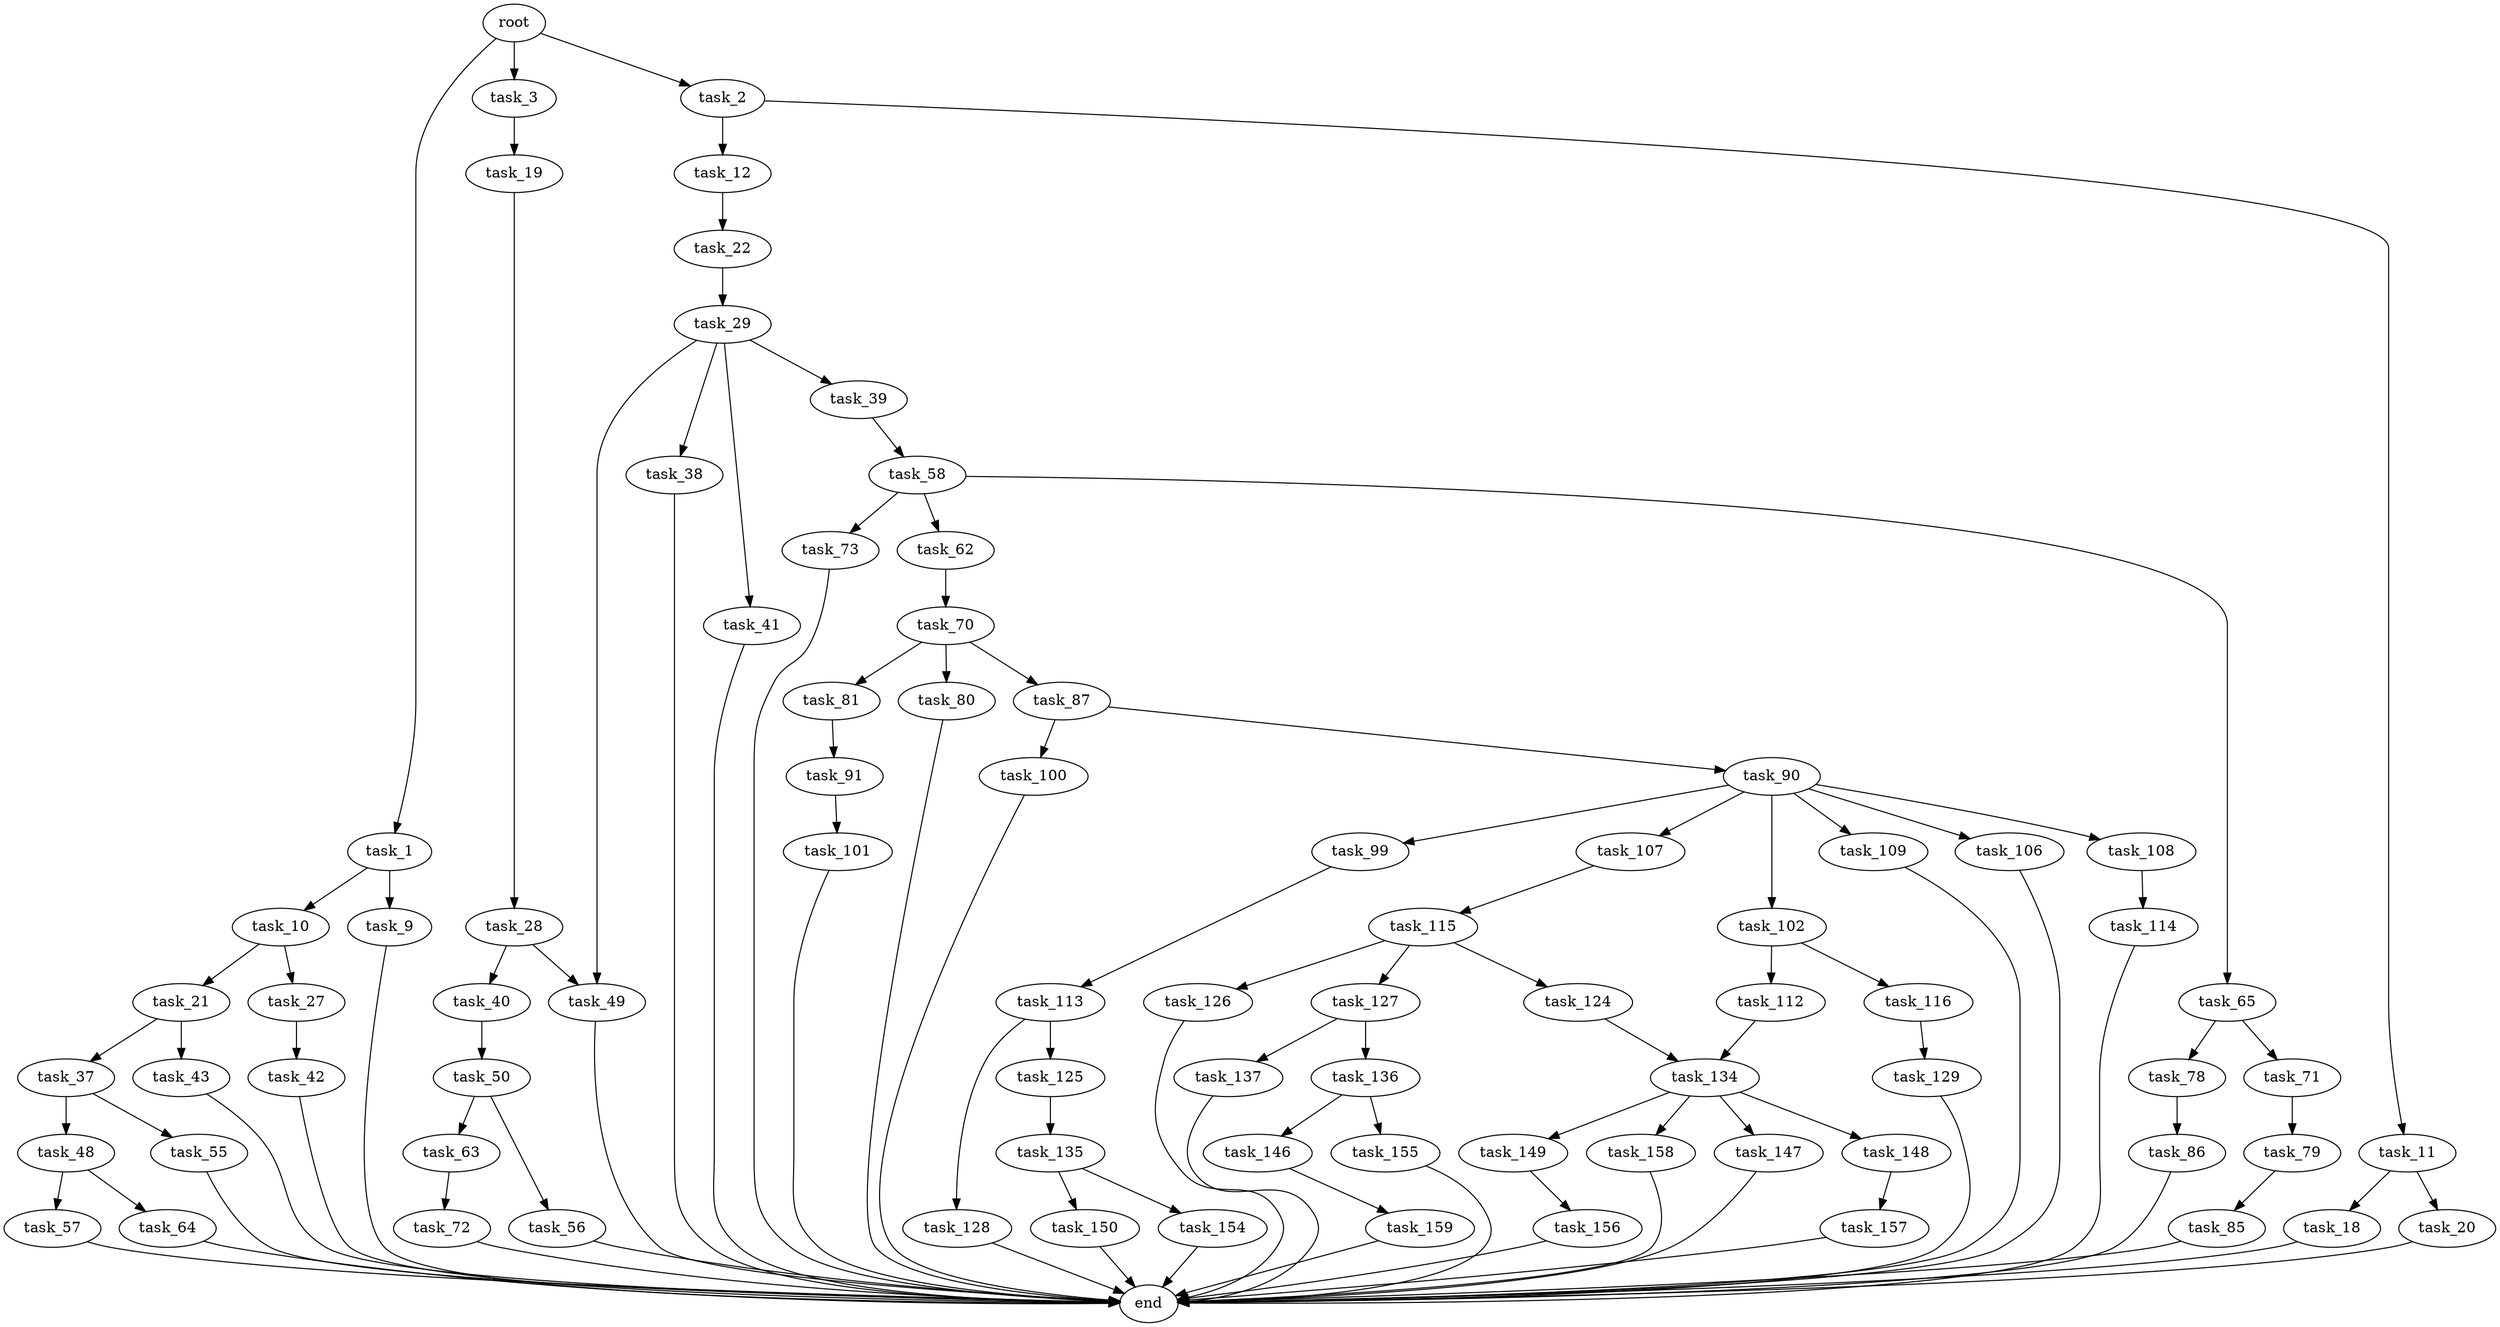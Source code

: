 digraph G {
  root [size="0.000000"];
  task_1 [size="134217728000.000000"];
  task_2 [size="231928233984.000000"];
  task_3 [size="806153833575.000000"];
  task_9 [size="1012803081336.000000"];
  task_10 [size="28991029248.000000"];
  task_11 [size="568729567692.000000"];
  task_12 [size="310769122640.000000"];
  task_19 [size="28991029248.000000"];
  end [size="0.000000"];
  task_21 [size="13381473375.000000"];
  task_27 [size="33354145710.000000"];
  task_18 [size="18666813447.000000"];
  task_20 [size="782757789696.000000"];
  task_22 [size="12874302822.000000"];
  task_28 [size="36161973567.000000"];
  task_37 [size="4552587499.000000"];
  task_43 [size="446777731405.000000"];
  task_29 [size="101080391790.000000"];
  task_42 [size="231928233984.000000"];
  task_40 [size="18402435005.000000"];
  task_49 [size="244015143942.000000"];
  task_38 [size="28385645467.000000"];
  task_39 [size="34378844159.000000"];
  task_41 [size="494435184472.000000"];
  task_48 [size="8589934592.000000"];
  task_55 [size="782757789696.000000"];
  task_58 [size="15276765067.000000"];
  task_50 [size="134217728000.000000"];
  task_57 [size="493979463216.000000"];
  task_64 [size="1066152530242.000000"];
  task_56 [size="124327762677.000000"];
  task_63 [size="549755813888.000000"];
  task_62 [size="24625498191.000000"];
  task_65 [size="8949141655.000000"];
  task_73 [size="8551039674.000000"];
  task_70 [size="2066771991.000000"];
  task_72 [size="231928233984.000000"];
  task_71 [size="22534701886.000000"];
  task_78 [size="368293445632.000000"];
  task_80 [size="235337910369.000000"];
  task_81 [size="134217728000.000000"];
  task_87 [size="231928233984.000000"];
  task_79 [size="368293445632.000000"];
  task_86 [size="17890556490.000000"];
  task_85 [size="13169549188.000000"];
  task_91 [size="1066971878147.000000"];
  task_90 [size="484271484776.000000"];
  task_100 [size="76251673084.000000"];
  task_99 [size="619558230304.000000"];
  task_102 [size="902052897360.000000"];
  task_106 [size="6154554874.000000"];
  task_107 [size="178420678176.000000"];
  task_108 [size="368293445632.000000"];
  task_109 [size="1073741824000.000000"];
  task_101 [size="368293445632.000000"];
  task_113 [size="851072667.000000"];
  task_112 [size="28991029248.000000"];
  task_116 [size="21617319681.000000"];
  task_115 [size="58306046351.000000"];
  task_114 [size="1073741824000.000000"];
  task_134 [size="211642000310.000000"];
  task_125 [size="10205888093.000000"];
  task_128 [size="368293445632.000000"];
  task_124 [size="667452258.000000"];
  task_126 [size="8589934592.000000"];
  task_127 [size="231928233984.000000"];
  task_129 [size="27318402437.000000"];
  task_135 [size="68719476736.000000"];
  task_136 [size="134217728000.000000"];
  task_137 [size="184991282021.000000"];
  task_147 [size="782757789696.000000"];
  task_148 [size="368293445632.000000"];
  task_149 [size="740272133432.000000"];
  task_158 [size="28991029248.000000"];
  task_150 [size="23621514536.000000"];
  task_154 [size="8589934592.000000"];
  task_146 [size="7034725383.000000"];
  task_155 [size="2214480342.000000"];
  task_159 [size="999269481708.000000"];
  task_157 [size="4042182957.000000"];
  task_156 [size="14496408969.000000"];

  root -> task_1 [size="1.000000"];
  root -> task_2 [size="1.000000"];
  root -> task_3 [size="1.000000"];
  task_1 -> task_9 [size="209715200.000000"];
  task_1 -> task_10 [size="209715200.000000"];
  task_2 -> task_11 [size="301989888.000000"];
  task_2 -> task_12 [size="301989888.000000"];
  task_3 -> task_19 [size="679477248.000000"];
  task_9 -> end [size="1.000000"];
  task_10 -> task_21 [size="75497472.000000"];
  task_10 -> task_27 [size="75497472.000000"];
  task_11 -> task_18 [size="536870912.000000"];
  task_11 -> task_20 [size="536870912.000000"];
  task_12 -> task_22 [size="209715200.000000"];
  task_19 -> task_28 [size="75497472.000000"];
  task_21 -> task_37 [size="301989888.000000"];
  task_21 -> task_43 [size="301989888.000000"];
  task_27 -> task_42 [size="536870912.000000"];
  task_18 -> end [size="1.000000"];
  task_20 -> end [size="1.000000"];
  task_22 -> task_29 [size="209715200.000000"];
  task_28 -> task_40 [size="75497472.000000"];
  task_28 -> task_49 [size="75497472.000000"];
  task_37 -> task_48 [size="75497472.000000"];
  task_37 -> task_55 [size="75497472.000000"];
  task_43 -> end [size="1.000000"];
  task_29 -> task_38 [size="75497472.000000"];
  task_29 -> task_39 [size="75497472.000000"];
  task_29 -> task_41 [size="75497472.000000"];
  task_29 -> task_49 [size="75497472.000000"];
  task_42 -> end [size="1.000000"];
  task_40 -> task_50 [size="411041792.000000"];
  task_49 -> end [size="1.000000"];
  task_38 -> end [size="1.000000"];
  task_39 -> task_58 [size="33554432.000000"];
  task_41 -> end [size="1.000000"];
  task_48 -> task_57 [size="33554432.000000"];
  task_48 -> task_64 [size="33554432.000000"];
  task_55 -> end [size="1.000000"];
  task_58 -> task_62 [size="33554432.000000"];
  task_58 -> task_65 [size="33554432.000000"];
  task_58 -> task_73 [size="33554432.000000"];
  task_50 -> task_56 [size="209715200.000000"];
  task_50 -> task_63 [size="209715200.000000"];
  task_57 -> end [size="1.000000"];
  task_64 -> end [size="1.000000"];
  task_56 -> end [size="1.000000"];
  task_63 -> task_72 [size="536870912.000000"];
  task_62 -> task_70 [size="33554432.000000"];
  task_65 -> task_71 [size="301989888.000000"];
  task_65 -> task_78 [size="301989888.000000"];
  task_73 -> end [size="1.000000"];
  task_70 -> task_80 [size="33554432.000000"];
  task_70 -> task_81 [size="33554432.000000"];
  task_70 -> task_87 [size="33554432.000000"];
  task_72 -> end [size="1.000000"];
  task_71 -> task_79 [size="536870912.000000"];
  task_78 -> task_86 [size="411041792.000000"];
  task_80 -> end [size="1.000000"];
  task_81 -> task_91 [size="209715200.000000"];
  task_87 -> task_90 [size="301989888.000000"];
  task_87 -> task_100 [size="301989888.000000"];
  task_79 -> task_85 [size="411041792.000000"];
  task_86 -> end [size="1.000000"];
  task_85 -> end [size="1.000000"];
  task_91 -> task_101 [size="838860800.000000"];
  task_90 -> task_99 [size="411041792.000000"];
  task_90 -> task_102 [size="411041792.000000"];
  task_90 -> task_106 [size="411041792.000000"];
  task_90 -> task_107 [size="411041792.000000"];
  task_90 -> task_108 [size="411041792.000000"];
  task_90 -> task_109 [size="411041792.000000"];
  task_100 -> end [size="1.000000"];
  task_99 -> task_113 [size="536870912.000000"];
  task_102 -> task_112 [size="838860800.000000"];
  task_102 -> task_116 [size="838860800.000000"];
  task_106 -> end [size="1.000000"];
  task_107 -> task_115 [size="536870912.000000"];
  task_108 -> task_114 [size="411041792.000000"];
  task_109 -> end [size="1.000000"];
  task_101 -> end [size="1.000000"];
  task_113 -> task_125 [size="75497472.000000"];
  task_113 -> task_128 [size="75497472.000000"];
  task_112 -> task_134 [size="75497472.000000"];
  task_116 -> task_129 [size="838860800.000000"];
  task_115 -> task_124 [size="75497472.000000"];
  task_115 -> task_126 [size="75497472.000000"];
  task_115 -> task_127 [size="75497472.000000"];
  task_114 -> end [size="1.000000"];
  task_134 -> task_147 [size="411041792.000000"];
  task_134 -> task_148 [size="411041792.000000"];
  task_134 -> task_149 [size="411041792.000000"];
  task_134 -> task_158 [size="411041792.000000"];
  task_125 -> task_135 [size="679477248.000000"];
  task_128 -> end [size="1.000000"];
  task_124 -> task_134 [size="75497472.000000"];
  task_126 -> end [size="1.000000"];
  task_127 -> task_136 [size="301989888.000000"];
  task_127 -> task_137 [size="301989888.000000"];
  task_129 -> end [size="1.000000"];
  task_135 -> task_150 [size="134217728.000000"];
  task_135 -> task_154 [size="134217728.000000"];
  task_136 -> task_146 [size="209715200.000000"];
  task_136 -> task_155 [size="209715200.000000"];
  task_137 -> end [size="1.000000"];
  task_147 -> end [size="1.000000"];
  task_148 -> task_157 [size="411041792.000000"];
  task_149 -> task_156 [size="536870912.000000"];
  task_158 -> end [size="1.000000"];
  task_150 -> end [size="1.000000"];
  task_154 -> end [size="1.000000"];
  task_146 -> task_159 [size="209715200.000000"];
  task_155 -> end [size="1.000000"];
  task_159 -> end [size="1.000000"];
  task_157 -> end [size="1.000000"];
  task_156 -> end [size="1.000000"];
}
